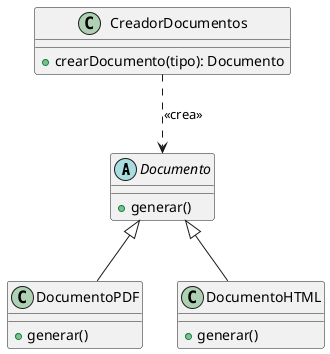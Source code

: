 @startuml
abstract class Documento {
  + generar()
}

class DocumentoPDF {
  + generar()
}

class DocumentoHTML {
  + generar()
}

class CreadorDocumentos {
  + crearDocumento(tipo): Documento
}

Documento <|-- DocumentoPDF
Documento <|-- DocumentoHTML
CreadorDocumentos ..> Documento : <<crea>>
@enduml

